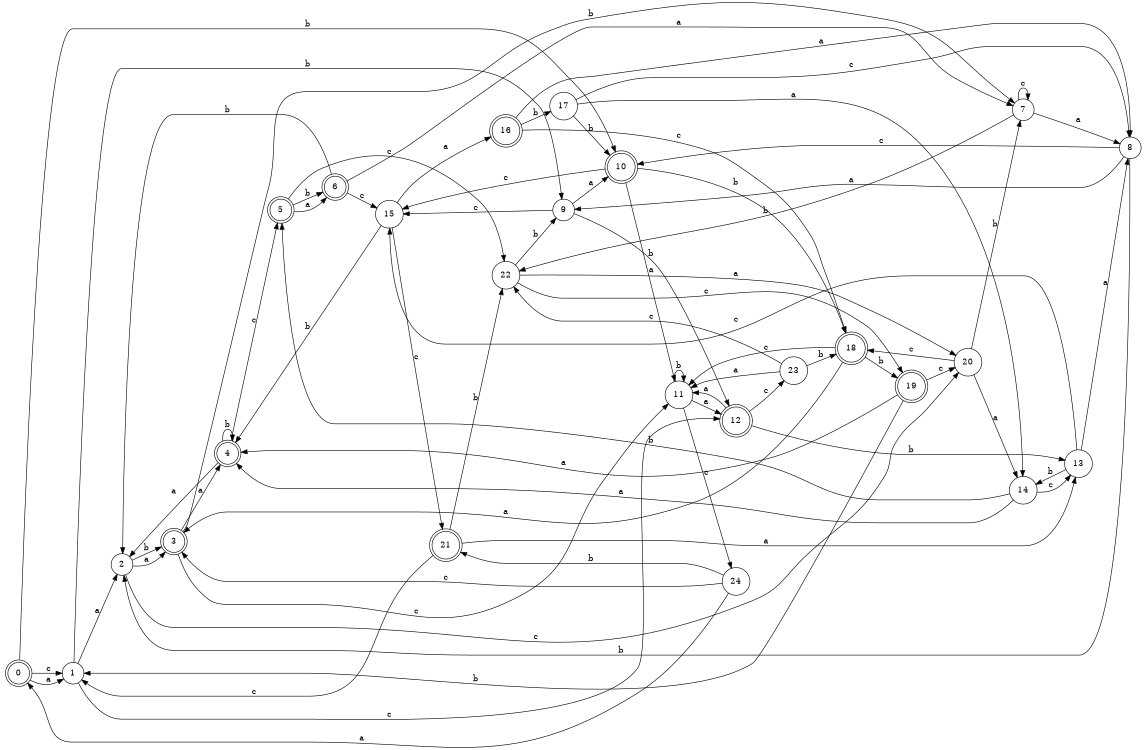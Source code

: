 digraph n20_1 {
__start0 [label="" shape="none"];

rankdir=LR;
size="8,5";

s0 [style="rounded,filled", color="black", fillcolor="white" shape="doublecircle", label="0"];
s1 [style="filled", color="black", fillcolor="white" shape="circle", label="1"];
s2 [style="filled", color="black", fillcolor="white" shape="circle", label="2"];
s3 [style="rounded,filled", color="black", fillcolor="white" shape="doublecircle", label="3"];
s4 [style="rounded,filled", color="black", fillcolor="white" shape="doublecircle", label="4"];
s5 [style="rounded,filled", color="black", fillcolor="white" shape="doublecircle", label="5"];
s6 [style="rounded,filled", color="black", fillcolor="white" shape="doublecircle", label="6"];
s7 [style="filled", color="black", fillcolor="white" shape="circle", label="7"];
s8 [style="filled", color="black", fillcolor="white" shape="circle", label="8"];
s9 [style="filled", color="black", fillcolor="white" shape="circle", label="9"];
s10 [style="rounded,filled", color="black", fillcolor="white" shape="doublecircle", label="10"];
s11 [style="filled", color="black", fillcolor="white" shape="circle", label="11"];
s12 [style="rounded,filled", color="black", fillcolor="white" shape="doublecircle", label="12"];
s13 [style="filled", color="black", fillcolor="white" shape="circle", label="13"];
s14 [style="filled", color="black", fillcolor="white" shape="circle", label="14"];
s15 [style="filled", color="black", fillcolor="white" shape="circle", label="15"];
s16 [style="rounded,filled", color="black", fillcolor="white" shape="doublecircle", label="16"];
s17 [style="filled", color="black", fillcolor="white" shape="circle", label="17"];
s18 [style="rounded,filled", color="black", fillcolor="white" shape="doublecircle", label="18"];
s19 [style="rounded,filled", color="black", fillcolor="white" shape="doublecircle", label="19"];
s20 [style="filled", color="black", fillcolor="white" shape="circle", label="20"];
s21 [style="rounded,filled", color="black", fillcolor="white" shape="doublecircle", label="21"];
s22 [style="filled", color="black", fillcolor="white" shape="circle", label="22"];
s23 [style="filled", color="black", fillcolor="white" shape="circle", label="23"];
s24 [style="filled", color="black", fillcolor="white" shape="circle", label="24"];
s0 -> s1 [label="a"];
s0 -> s10 [label="b"];
s0 -> s1 [label="c"];
s1 -> s2 [label="a"];
s1 -> s9 [label="b"];
s1 -> s12 [label="c"];
s2 -> s3 [label="a"];
s2 -> s3 [label="b"];
s2 -> s20 [label="c"];
s3 -> s4 [label="a"];
s3 -> s7 [label="b"];
s3 -> s11 [label="c"];
s4 -> s2 [label="a"];
s4 -> s4 [label="b"];
s4 -> s5 [label="c"];
s5 -> s6 [label="a"];
s5 -> s6 [label="b"];
s5 -> s22 [label="c"];
s6 -> s7 [label="a"];
s6 -> s2 [label="b"];
s6 -> s15 [label="c"];
s7 -> s8 [label="a"];
s7 -> s22 [label="b"];
s7 -> s7 [label="c"];
s8 -> s9 [label="a"];
s8 -> s2 [label="b"];
s8 -> s10 [label="c"];
s9 -> s10 [label="a"];
s9 -> s12 [label="b"];
s9 -> s15 [label="c"];
s10 -> s11 [label="a"];
s10 -> s18 [label="b"];
s10 -> s15 [label="c"];
s11 -> s12 [label="a"];
s11 -> s11 [label="b"];
s11 -> s24 [label="c"];
s12 -> s11 [label="a"];
s12 -> s13 [label="b"];
s12 -> s23 [label="c"];
s13 -> s8 [label="a"];
s13 -> s14 [label="b"];
s13 -> s15 [label="c"];
s14 -> s4 [label="a"];
s14 -> s5 [label="b"];
s14 -> s13 [label="c"];
s15 -> s16 [label="a"];
s15 -> s4 [label="b"];
s15 -> s21 [label="c"];
s16 -> s8 [label="a"];
s16 -> s17 [label="b"];
s16 -> s18 [label="c"];
s17 -> s14 [label="a"];
s17 -> s10 [label="b"];
s17 -> s8 [label="c"];
s18 -> s3 [label="a"];
s18 -> s19 [label="b"];
s18 -> s11 [label="c"];
s19 -> s4 [label="a"];
s19 -> s1 [label="b"];
s19 -> s20 [label="c"];
s20 -> s14 [label="a"];
s20 -> s7 [label="b"];
s20 -> s18 [label="c"];
s21 -> s13 [label="a"];
s21 -> s22 [label="b"];
s21 -> s1 [label="c"];
s22 -> s20 [label="a"];
s22 -> s9 [label="b"];
s22 -> s19 [label="c"];
s23 -> s11 [label="a"];
s23 -> s18 [label="b"];
s23 -> s22 [label="c"];
s24 -> s0 [label="a"];
s24 -> s21 [label="b"];
s24 -> s3 [label="c"];

}